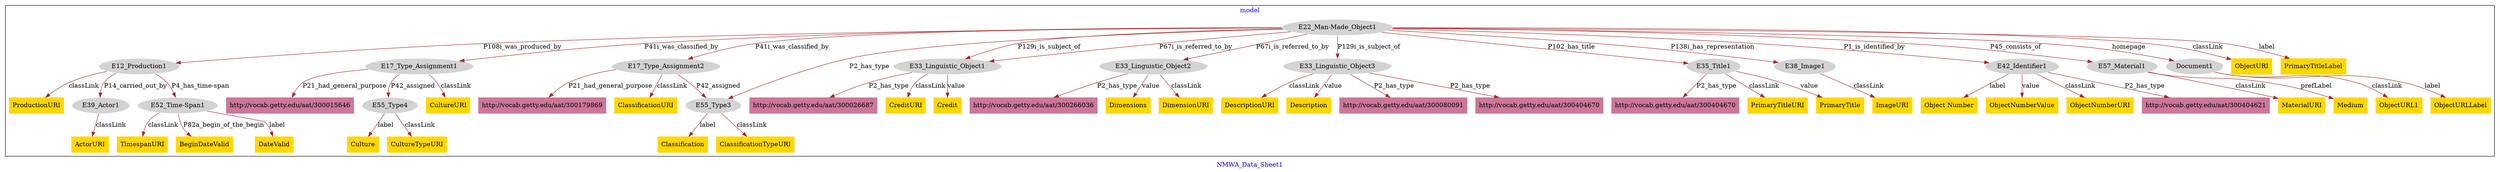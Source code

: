 digraph n0 {
fontcolor="blue"
remincross="true"
label="NMWA_Data_Sheet1"
subgraph cluster {
label="model"
n2[style="filled",color="white",fillcolor="lightgray",label="E12_Production1"];
n3[style="filled",color="white",fillcolor="lightgray",label="E39_Actor1"];
n4[style="filled",color="white",fillcolor="lightgray",label="E52_Time-Span1"];
n5[style="filled",color="white",fillcolor="lightgray",label="E17_Type_Assignment1"];
n6[style="filled",color="white",fillcolor="lightgray",label="E55_Type4"];
n7[style="filled",color="white",fillcolor="lightgray",label="E17_Type_Assignment2"];
n8[style="filled",color="white",fillcolor="lightgray",label="E55_Type3"];
n9[style="filled",color="white",fillcolor="lightgray",label="E22_Man-Made_Object1"];
n10[style="filled",color="white",fillcolor="lightgray",label="E33_Linguistic_Object1"];
n11[style="filled",color="white",fillcolor="lightgray",label="E33_Linguistic_Object2"];
n12[style="filled",color="white",fillcolor="lightgray",label="E33_Linguistic_Object3"];
n13[style="filled",color="white",fillcolor="lightgray",label="E35_Title1"];
n14[style="filled",color="white",fillcolor="lightgray",label="E38_Image1"];
n15[style="filled",color="white",fillcolor="lightgray",label="E42_Identifier1"];
n16[style="filled",color="white",fillcolor="lightgray",label="E57_Material1"];
n17[style="filled",color="white",fillcolor="lightgray",label="Document1"];
n18[shape="plaintext",style="filled",fillcolor="gold",label="Classification"];
n19[shape="plaintext",style="filled",fillcolor="gold",label="CreditURI"];
n20[shape="plaintext",style="filled",fillcolor="gold",label="ActorURI"];
n21[shape="plaintext",style="filled",fillcolor="gold",label="Culture"];
n22[shape="plaintext",style="filled",fillcolor="gold",label="ImageURI"];
n23[shape="plaintext",style="filled",fillcolor="gold",label="ClassificationTypeURI"];
n24[shape="plaintext",style="filled",fillcolor="gold",label="Object Number"];
n25[shape="plaintext",style="filled",fillcolor="gold",label="Credit"];
n26[shape="plaintext",style="filled",fillcolor="gold",label="DescriptionURI"];
n27[shape="plaintext",style="filled",fillcolor="gold",label="ClassificationURI"];
n28[shape="plaintext",style="filled",fillcolor="gold",label="ObjectNumberValue"];
n29[shape="plaintext",style="filled",fillcolor="gold",label="ObjectURI"];
n30[shape="plaintext",style="filled",fillcolor="gold",label="PrimaryTitleURI"];
n31[shape="plaintext",style="filled",fillcolor="gold",label="MaterialURI"];
n32[shape="plaintext",style="filled",fillcolor="gold",label="BeginDateValid"];
n33[shape="plaintext",style="filled",fillcolor="gold",label="DateValid"];
n34[shape="plaintext",style="filled",fillcolor="gold",label="ObjectNumberURI"];
n35[shape="plaintext",style="filled",fillcolor="gold",label="ProductionURI"];
n36[shape="plaintext",style="filled",fillcolor="gold",label="Dimensions"];
n37[shape="plaintext",style="filled",fillcolor="gold",label="Description"];
n38[shape="plaintext",style="filled",fillcolor="gold",label="Medium"];
n39[shape="plaintext",style="filled",fillcolor="gold",label="CultureURI"];
n40[shape="plaintext",style="filled",fillcolor="gold",label="ObjectURL1"];
n41[shape="plaintext",style="filled",fillcolor="gold",label="CultureTypeURI"];
n42[shape="plaintext",style="filled",fillcolor="gold",label="ObjectURLLabel"];
n43[shape="plaintext",style="filled",fillcolor="gold",label="DimensionURI"];
n44[shape="plaintext",style="filled",fillcolor="gold",label="PrimaryTitle"];
n45[shape="plaintext",style="filled",fillcolor="gold",label="PrimaryTitleLabel"];
n46[shape="plaintext",style="filled",fillcolor="gold",label="TimespanURI"];
n47[shape="plaintext",style="filled",fillcolor="#CC7799",label="http://vocab.getty.edu/aat/300266036"];
n48[shape="plaintext",style="filled",fillcolor="#CC7799",label="http://vocab.getty.edu/aat/300026687"];
n49[shape="plaintext",style="filled",fillcolor="#CC7799",label="http://vocab.getty.edu/aat/300404621"];
n50[shape="plaintext",style="filled",fillcolor="#CC7799",label="http://vocab.getty.edu/aat/300404670"];
n51[shape="plaintext",style="filled",fillcolor="#CC7799",label="http://vocab.getty.edu/aat/300179869"];
n52[shape="plaintext",style="filled",fillcolor="#CC7799",label="http://vocab.getty.edu/aat/300015646"];
n53[shape="plaintext",style="filled",fillcolor="#CC7799",label="http://vocab.getty.edu/aat/300080091"];
n54[shape="plaintext",style="filled",fillcolor="#CC7799",label="http://vocab.getty.edu/aat/300404670"];
}
n2 -> n3[color="brown",fontcolor="black",label="P14_carried_out_by"]
n2 -> n4[color="brown",fontcolor="black",label="P4_has_time-span"]
n5 -> n6[color="brown",fontcolor="black",label="P42_assigned"]
n7 -> n8[color="brown",fontcolor="black",label="P42_assigned"]
n9 -> n2[color="brown",fontcolor="black",label="P108i_was_produced_by"]
n9 -> n5[color="brown",fontcolor="black",label="P41i_was_classified_by"]
n9 -> n7[color="brown",fontcolor="black",label="P41i_was_classified_by"]
n9 -> n10[color="brown",fontcolor="black",label="P129i_is_subject_of"]
n9 -> n11[color="brown",fontcolor="black",label="P67i_is_referred_to_by"]
n9 -> n12[color="brown",fontcolor="black",label="P129i_is_subject_of"]
n9 -> n13[color="brown",fontcolor="black",label="P102_has_title"]
n9 -> n14[color="brown",fontcolor="black",label="P138i_has_representation"]
n9 -> n15[color="brown",fontcolor="black",label="P1_is_identified_by"]
n9 -> n16[color="brown",fontcolor="black",label="P45_consists_of"]
n9 -> n17[color="brown",fontcolor="black",label="homepage"]
n8 -> n18[color="brown",fontcolor="black",label="label"]
n10 -> n19[color="brown",fontcolor="black",label="classLink"]
n3 -> n20[color="brown",fontcolor="black",label="classLink"]
n6 -> n21[color="brown",fontcolor="black",label="label"]
n14 -> n22[color="brown",fontcolor="black",label="classLink"]
n8 -> n23[color="brown",fontcolor="black",label="classLink"]
n15 -> n24[color="brown",fontcolor="black",label="label"]
n10 -> n25[color="brown",fontcolor="black",label="value"]
n12 -> n26[color="brown",fontcolor="black",label="classLink"]
n7 -> n27[color="brown",fontcolor="black",label="classLink"]
n15 -> n28[color="brown",fontcolor="black",label="value"]
n9 -> n29[color="brown",fontcolor="black",label="classLink"]
n13 -> n30[color="brown",fontcolor="black",label="classLink"]
n16 -> n31[color="brown",fontcolor="black",label="classLink"]
n4 -> n32[color="brown",fontcolor="black",label="P82a_begin_of_the_begin"]
n4 -> n33[color="brown",fontcolor="black",label="label"]
n15 -> n34[color="brown",fontcolor="black",label="classLink"]
n2 -> n35[color="brown",fontcolor="black",label="classLink"]
n11 -> n36[color="brown",fontcolor="black",label="value"]
n12 -> n37[color="brown",fontcolor="black",label="value"]
n16 -> n38[color="brown",fontcolor="black",label="prefLabel"]
n5 -> n39[color="brown",fontcolor="black",label="classLink"]
n17 -> n40[color="brown",fontcolor="black",label="classLink"]
n6 -> n41[color="brown",fontcolor="black",label="classLink"]
n17 -> n42[color="brown",fontcolor="black",label="label"]
n11 -> n43[color="brown",fontcolor="black",label="classLink"]
n13 -> n44[color="brown",fontcolor="black",label="value"]
n9 -> n45[color="brown",fontcolor="black",label="label"]
n4 -> n46[color="brown",fontcolor="black",label="classLink"]
n11 -> n47[color="brown",fontcolor="black",label="P2_has_type"]
n10 -> n48[color="brown",fontcolor="black",label="P2_has_type"]
n15 -> n49[color="brown",fontcolor="black",label="P2_has_type"]
n9 -> n10[color="brown",fontcolor="black",label="P67i_is_referred_to_by"]
n13 -> n50[color="brown",fontcolor="black",label="P2_has_type"]
n7 -> n51[color="brown",fontcolor="black",label="P21_had_general_purpose"]
n5 -> n52[color="brown",fontcolor="black",label="P21_had_general_purpose"]
n12 -> n53[color="brown",fontcolor="black",label="P2_has_type"]
n9 -> n8[color="brown",fontcolor="black",label="P2_has_type"]
n12 -> n54[color="brown",fontcolor="black",label="P2_has_type"]
}

